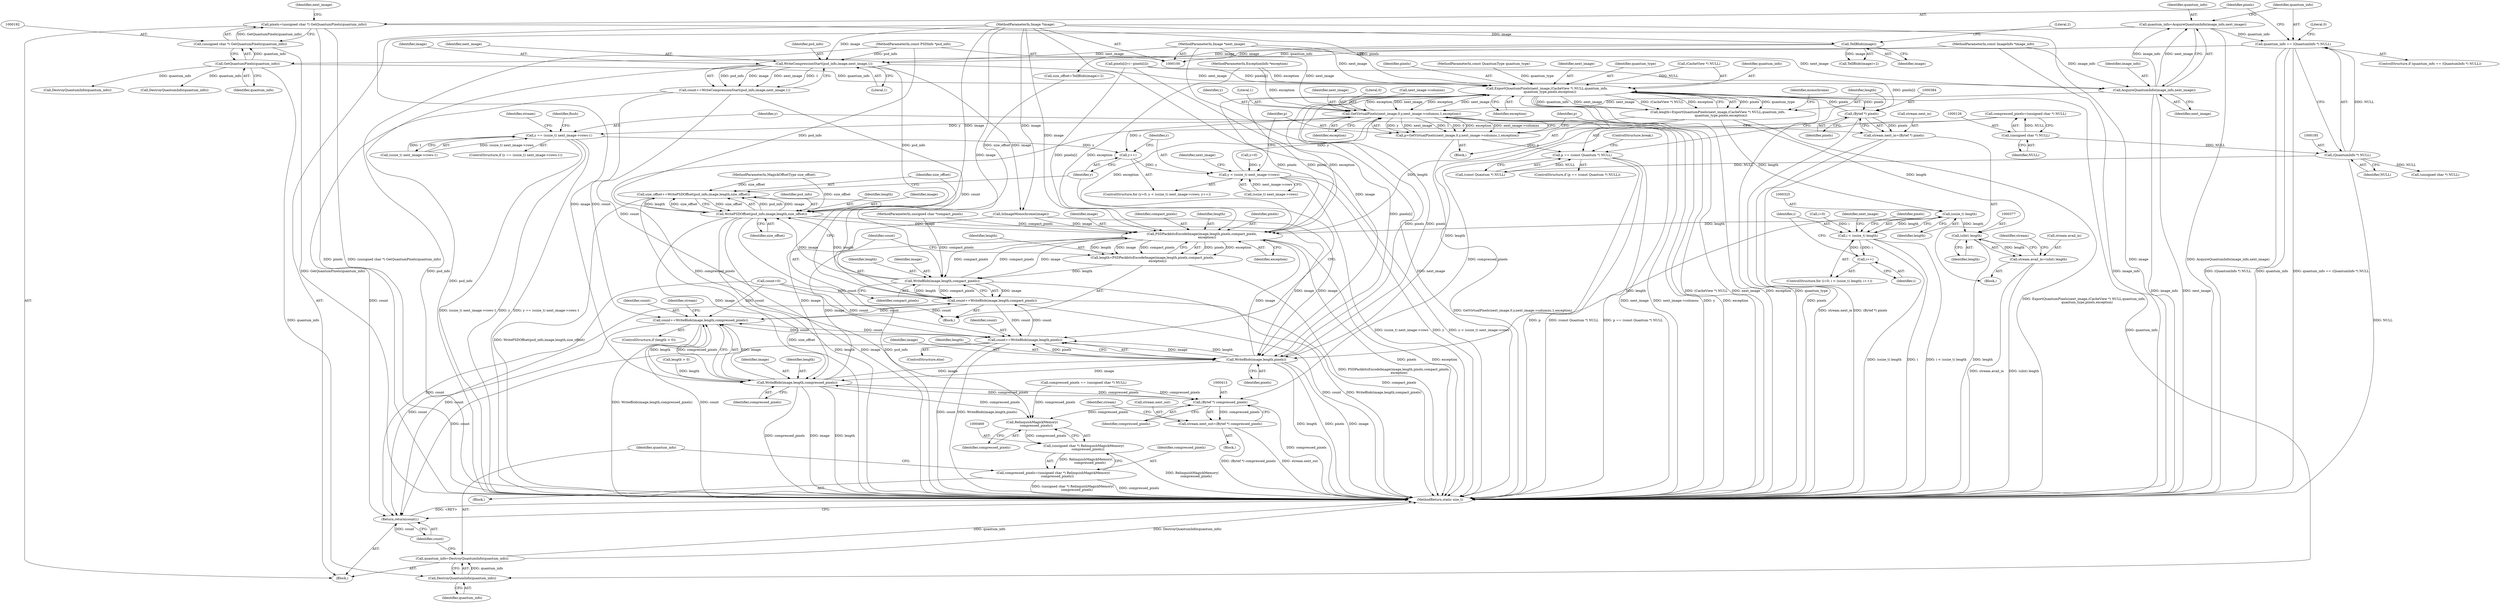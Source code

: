 digraph "0_ImageMagick_91cc3f36f2ccbd485a0456bab9aebe63b635da88@pointer" {
"1000189" [label="(Call,pixels=(unsigned char *) GetQuantumPixels(quantum_info))"];
"1000191" [label="(Call,(unsigned char *) GetQuantumPixels(quantum_info))"];
"1000193" [label="(Call,GetQuantumPixels(quantum_info))"];
"1000182" [label="(Call,quantum_info == (QuantumInfo *) NULL)"];
"1000176" [label="(Call,quantum_info=AcquireQuantumInfo(image_info,next_image))"];
"1000178" [label="(Call,AcquireQuantumInfo(image_info,next_image))"];
"1000102" [label="(MethodParameterIn,const ImageInfo *image_info)"];
"1000147" [label="(Call,WriteCompressionStart(psd_info,image,next_image,1))"];
"1000101" [label="(MethodParameterIn,const PSDInfo *psd_info)"];
"1000142" [label="(Call,TellBlob(image))"];
"1000103" [label="(MethodParameterIn,Image *image)"];
"1000104" [label="(MethodParameterIn,Image *next_image)"];
"1000184" [label="(Call,(QuantumInfo *) NULL)"];
"1000125" [label="(Call,(unsigned char *) NULL)"];
"1000305" [label="(Call,ExportQuantumPixels(next_image,(CacheView *) NULL,quantum_info,\n      quantum_type,pixels,exception))"];
"1000287" [label="(Call,GetVirtualPixels(next_image,0,y,next_image->columns,1,exception))"];
"1000282" [label="(Call,y++)"];
"1000275" [label="(Call,y < (ssize_t) next_image->rows)"];
"1000285" [label="(Call,p=GetVirtualPixels(next_image,0,y,next_image->columns,1,exception))"];
"1000297" [label="(Call,p == (const Quantum *) NULL)"];
"1000387" [label="(Call,y == (ssize_t) next_image->rows-1)"];
"1000303" [label="(Call,length=ExportQuantumPixels(next_image,(CacheView *) NULL,quantum_info,\n      quantum_type,pixels,exception))"];
"1000324" [label="(Call,(ssize_t) length)"];
"1000322" [label="(Call,i < (ssize_t) length)"];
"1000327" [label="(Call,i++)"];
"1000345" [label="(Call,PSDPackbitsEncodeImage(image,length,pixels,compact_pixels,\n          exception))"];
"1000343" [label="(Call,length=PSDPackbitsEncodeImage(image,length,pixels,compact_pixels,\n          exception))"];
"1000353" [label="(Call,WriteBlob(image,length,compact_pixels))"];
"1000351" [label="(Call,count+=WriteBlob(image,length,compact_pixels))"];
"1000436" [label="(Call,count+=WriteBlob(image,length,compressed_pixels))"];
"1000448" [label="(Call,count+=WriteBlob(image,length,pixels))"];
"1000476" [label="(Return,return(count);)"];
"1000359" [label="(Call,WritePSDOffset(psd_info,image,length,size_offset))"];
"1000357" [label="(Call,size_offset+=WritePSDOffset(psd_info,image,length,size_offset))"];
"1000438" [label="(Call,WriteBlob(image,length,compressed_pixels))"];
"1000412" [label="(Call,(Bytef *) compressed_pixels)"];
"1000408" [label="(Call,stream.next_out=(Bytef *) compressed_pixels)"];
"1000470" [label="(Call,RelinquishMagickMemory(\n        compressed_pixels))"];
"1000468" [label="(Call,(unsigned char *) RelinquishMagickMemory(\n        compressed_pixels))"];
"1000466" [label="(Call,compressed_pixels=(unsigned char *) RelinquishMagickMemory(\n        compressed_pixels))"];
"1000450" [label="(Call,WriteBlob(image,length,pixels))"];
"1000376" [label="(Call,(uInt) length)"];
"1000372" [label="(Call,stream.avail_in=(uInt) length)"];
"1000383" [label="(Call,(Bytef *) pixels)"];
"1000379" [label="(Call,stream.next_in=(Bytef *) pixels)"];
"1000474" [label="(Call,DestroyQuantumInfo(quantum_info))"];
"1000472" [label="(Call,quantum_info=DestroyQuantumInfo(quantum_info))"];
"1000283" [label="(Identifier,y)"];
"1000400" [label="(Block,)"];
"1000177" [label="(Identifier,quantum_info)"];
"1000438" [label="(Call,WriteBlob(image,length,compressed_pixels))"];
"1000388" [label="(Identifier,y)"];
"1000385" [label="(Identifier,pixels)"];
"1000359" [label="(Call,WritePSDOffset(psd_info,image,length,size_offset))"];
"1000275" [label="(Call,y < (ssize_t) next_image->rows)"];
"1000277" [label="(Call,(ssize_t) next_image->rows)"];
"1000386" [label="(ControlStructure,if (y == (ssize_t) next_image->rows-1))"];
"1000357" [label="(Call,size_offset+=WritePSDOffset(psd_info,image,length,size_offset))"];
"1000272" [label="(Call,y=0)"];
"1000183" [label="(Identifier,quantum_info)"];
"1000127" [label="(Identifier,NULL)"];
"1000472" [label="(Call,quantum_info=DestroyQuantumInfo(quantum_info))"];
"1000302" [label="(ControlStructure,break;)"];
"1000432" [label="(ControlStructure,if (length > 0))"];
"1000139" [label="(Call,size_offset=TellBlob(image)+2)"];
"1000473" [label="(Identifier,quantum_info)"];
"1000371" [label="(Block,)"];
"1000298" [label="(Identifier,p)"];
"1000362" [label="(Identifier,length)"];
"1000180" [label="(Identifier,next_image)"];
"1000312" [label="(Identifier,pixels)"];
"1000450" [label="(Call,WriteBlob(image,length,pixels))"];
"1000297" [label="(Call,p == (const Quantum *) NULL)"];
"1000109" [label="(MethodParameterIn,ExceptionInfo *exception)"];
"1000188" [label="(Literal,0)"];
"1000355" [label="(Identifier,length)"];
"1000470" [label="(Call,RelinquishMagickMemory(\n        compressed_pixels))"];
"1000179" [label="(Identifier,image_info)"];
"1000322" [label="(Call,i < (ssize_t) length)"];
"1000181" [label="(ControlStructure,if (quantum_info == (QuantumInfo *) NULL))"];
"1000316" [label="(Identifier,monochrome)"];
"1000131" [label="(Call,count=0)"];
"1000339" [label="(Identifier,next_image)"];
"1000460" [label="(Block,)"];
"1000361" [label="(Identifier,image)"];
"1000299" [label="(Call,(const Quantum *) NULL)"];
"1000194" [label="(Identifier,quantum_info)"];
"1000329" [label="(Call,pixels[i]=(~pixels[i]))"];
"1000324" [label="(Call,(ssize_t) length)"];
"1000123" [label="(Call,compressed_pixels=(unsigned char *) NULL)"];
"1000286" [label="(Identifier,p)"];
"1000212" [label="(Call,compressed_pixels == (unsigned char *) NULL)"];
"1000433" [label="(Call,length > 0)"];
"1000381" [label="(Identifier,stream)"];
"1000439" [label="(Identifier,image)"];
"1000191" [label="(Call,(unsigned char *) GetQuantumPixels(quantum_info))"];
"1000198" [label="(Identifier,next_image)"];
"1000105" [label="(MethodParameterIn,const QuantumType quantum_type)"];
"1000327" [label="(Call,i++)"];
"1000419" [label="(Identifier,stream)"];
"1000144" [label="(Literal,2)"];
"1000345" [label="(Call,PSDPackbitsEncodeImage(image,length,pixels,compact_pixels,\n          exception))"];
"1000189" [label="(Call,pixels=(unsigned char *) GetQuantumPixels(quantum_info))"];
"1000376" [label="(Call,(uInt) length)"];
"1000107" [label="(MethodParameterIn,MagickOffsetType size_offset)"];
"1000387" [label="(Call,y == (ssize_t) next_image->rows-1)"];
"1000306" [label="(Identifier,next_image)"];
"1000284" [label="(Block,)"];
"1000326" [label="(Identifier,length)"];
"1000323" [label="(Identifier,i)"];
"1000282" [label="(Call,y++)"];
"1000352" [label="(Identifier,count)"];
"1000437" [label="(Identifier,count)"];
"1000148" [label="(Identifier,psd_info)"];
"1000102" [label="(MethodParameterIn,const ImageInfo *image_info)"];
"1000350" [label="(Identifier,exception)"];
"1000287" [label="(Call,GetVirtualPixels(next_image,0,y,next_image->columns,1,exception))"];
"1000303" [label="(Call,length=ExportQuantumPixels(next_image,(CacheView *) NULL,quantum_info,\n      quantum_type,pixels,exception))"];
"1000412" [label="(Call,(Bytef *) compressed_pixels)"];
"1000448" [label="(Call,count+=WriteBlob(image,length,pixels))"];
"1000305" [label="(Call,ExportQuantumPixels(next_image,(CacheView *) NULL,quantum_info,\n      quantum_type,pixels,exception))"];
"1000474" [label="(Call,DestroyQuantumInfo(quantum_info))"];
"1000444" [label="(Identifier,stream)"];
"1000451" [label="(Identifier,image)"];
"1000104" [label="(MethodParameterIn,Image *next_image)"];
"1000151" [label="(Literal,1)"];
"1000379" [label="(Call,stream.next_in=(Bytef *) pixels)"];
"1000143" [label="(Identifier,image)"];
"1000190" [label="(Identifier,pixels)"];
"1000267" [label="(Call,DestroyQuantumInfo(quantum_info))"];
"1000452" [label="(Identifier,length)"];
"1000440" [label="(Identifier,length)"];
"1000409" [label="(Call,stream.next_out)"];
"1000285" [label="(Call,p=GetVirtualPixels(next_image,0,y,next_image->columns,1,exception))"];
"1000291" [label="(Call,next_image->columns)"];
"1000476" [label="(Return,return(count);)"];
"1000141" [label="(Call,TellBlob(image)+2)"];
"1000186" [label="(Identifier,NULL)"];
"1000184" [label="(Call,(QuantumInfo *) NULL)"];
"1000383" [label="(Call,(Bytef *) pixels)"];
"1000343" [label="(Call,length=PSDPackbitsEncodeImage(image,length,pixels,compact_pixels,\n          exception))"];
"1000342" [label="(Block,)"];
"1000380" [label="(Call,stream.next_in)"];
"1000447" [label="(ControlStructure,else)"];
"1000142" [label="(Call,TellBlob(image))"];
"1000110" [label="(Block,)"];
"1000441" [label="(Identifier,compressed_pixels)"];
"1000344" [label="(Identifier,length)"];
"1000475" [label="(Identifier,quantum_info)"];
"1000468" [label="(Call,(unsigned char *) RelinquishMagickMemory(\n        compressed_pixels))"];
"1000318" [label="(ControlStructure,for (i=0; i < (ssize_t) length; i++))"];
"1000363" [label="(Identifier,size_offset)"];
"1000176" [label="(Call,quantum_info=AcquireQuantumInfo(image_info,next_image))"];
"1000478" [label="(MethodReturn,static size_t)"];
"1000290" [label="(Identifier,y)"];
"1000351" [label="(Call,count+=WriteBlob(image,length,compact_pixels))"];
"1000101" [label="(MethodParameterIn,const PSDInfo *psd_info)"];
"1000346" [label="(Identifier,image)"];
"1000271" [label="(ControlStructure,for (y=0; y < (ssize_t) next_image->rows; y++))"];
"1000149" [label="(Identifier,image)"];
"1000349" [label="(Identifier,compact_pixels)"];
"1000304" [label="(Identifier,length)"];
"1000467" [label="(Identifier,compressed_pixels)"];
"1000147" [label="(Call,WriteCompressionStart(psd_info,image,next_image,1))"];
"1000193" [label="(Call,GetQuantumPixels(quantum_info))"];
"1000449" [label="(Identifier,count)"];
"1000471" [label="(Identifier,compressed_pixels)"];
"1000276" [label="(Identifier,y)"];
"1000347" [label="(Identifier,length)"];
"1000414" [label="(Identifier,compressed_pixels)"];
"1000294" [label="(Literal,1)"];
"1000288" [label="(Identifier,next_image)"];
"1000289" [label="(Literal,0)"];
"1000378" [label="(Identifier,length)"];
"1000477" [label="(Identifier,count)"];
"1000348" [label="(Identifier,pixels)"];
"1000372" [label="(Call,stream.avail_in=(uInt) length)"];
"1000220" [label="(Call,DestroyQuantumInfo(quantum_info))"];
"1000150" [label="(Identifier,next_image)"];
"1000436" [label="(Call,count+=WriteBlob(image,length,compressed_pixels))"];
"1000313" [label="(Identifier,exception)"];
"1000389" [label="(Call,(ssize_t) next_image->rows-1)"];
"1000295" [label="(Identifier,exception)"];
"1000296" [label="(ControlStructure,if (p == (const Quantum *) NULL))"];
"1000125" [label="(Call,(unsigned char *) NULL)"];
"1000354" [label="(Identifier,image)"];
"1000182" [label="(Call,quantum_info == (QuantumInfo *) NULL)"];
"1000453" [label="(Identifier,pixels)"];
"1000145" [label="(Call,count+=WriteCompressionStart(psd_info,image,next_image,1))"];
"1000408" [label="(Call,stream.next_out=(Bytef *) compressed_pixels)"];
"1000214" [label="(Call,(unsigned char *) NULL)"];
"1000311" [label="(Identifier,quantum_type)"];
"1000178" [label="(Call,AcquireQuantumInfo(image_info,next_image))"];
"1000457" [label="(Identifier,next_image)"];
"1000397" [label="(Identifier,flush)"];
"1000328" [label="(Identifier,i)"];
"1000466" [label="(Call,compressed_pixels=(unsigned char *) RelinquishMagickMemory(\n        compressed_pixels))"];
"1000103" [label="(MethodParameterIn,Image *image)"];
"1000106" [label="(MethodParameterIn,unsigned char *compact_pixels)"];
"1000356" [label="(Identifier,compact_pixels)"];
"1000358" [label="(Identifier,size_offset)"];
"1000373" [label="(Call,stream.avail_in)"];
"1000331" [label="(Identifier,pixels)"];
"1000319" [label="(Call,i=0)"];
"1000360" [label="(Identifier,psd_info)"];
"1000353" [label="(Call,WriteBlob(image,length,compact_pixels))"];
"1000307" [label="(Call,(CacheView *) NULL)"];
"1000167" [label="(Call,IsImageMonochrome(image))"];
"1000403" [label="(Identifier,stream)"];
"1000310" [label="(Identifier,quantum_info)"];
"1000189" -> "1000110"  [label="AST: "];
"1000189" -> "1000191"  [label="CFG: "];
"1000190" -> "1000189"  [label="AST: "];
"1000191" -> "1000189"  [label="AST: "];
"1000198" -> "1000189"  [label="CFG: "];
"1000189" -> "1000478"  [label="DDG: pixels"];
"1000189" -> "1000478"  [label="DDG: (unsigned char *) GetQuantumPixels(quantum_info)"];
"1000191" -> "1000189"  [label="DDG: GetQuantumPixels(quantum_info)"];
"1000189" -> "1000305"  [label="DDG: pixels"];
"1000191" -> "1000193"  [label="CFG: "];
"1000192" -> "1000191"  [label="AST: "];
"1000193" -> "1000191"  [label="AST: "];
"1000191" -> "1000478"  [label="DDG: GetQuantumPixels(quantum_info)"];
"1000193" -> "1000191"  [label="DDG: quantum_info"];
"1000193" -> "1000194"  [label="CFG: "];
"1000194" -> "1000193"  [label="AST: "];
"1000182" -> "1000193"  [label="DDG: quantum_info"];
"1000193" -> "1000220"  [label="DDG: quantum_info"];
"1000193" -> "1000267"  [label="DDG: quantum_info"];
"1000193" -> "1000305"  [label="DDG: quantum_info"];
"1000193" -> "1000474"  [label="DDG: quantum_info"];
"1000182" -> "1000181"  [label="AST: "];
"1000182" -> "1000184"  [label="CFG: "];
"1000183" -> "1000182"  [label="AST: "];
"1000184" -> "1000182"  [label="AST: "];
"1000188" -> "1000182"  [label="CFG: "];
"1000190" -> "1000182"  [label="CFG: "];
"1000182" -> "1000478"  [label="DDG: quantum_info == (QuantumInfo *) NULL"];
"1000182" -> "1000478"  [label="DDG: (QuantumInfo *) NULL"];
"1000182" -> "1000478"  [label="DDG: quantum_info"];
"1000176" -> "1000182"  [label="DDG: quantum_info"];
"1000184" -> "1000182"  [label="DDG: NULL"];
"1000176" -> "1000110"  [label="AST: "];
"1000176" -> "1000178"  [label="CFG: "];
"1000177" -> "1000176"  [label="AST: "];
"1000178" -> "1000176"  [label="AST: "];
"1000183" -> "1000176"  [label="CFG: "];
"1000176" -> "1000478"  [label="DDG: AcquireQuantumInfo(image_info,next_image)"];
"1000178" -> "1000176"  [label="DDG: image_info"];
"1000178" -> "1000176"  [label="DDG: next_image"];
"1000178" -> "1000180"  [label="CFG: "];
"1000179" -> "1000178"  [label="AST: "];
"1000180" -> "1000178"  [label="AST: "];
"1000178" -> "1000478"  [label="DDG: image_info"];
"1000178" -> "1000478"  [label="DDG: next_image"];
"1000102" -> "1000178"  [label="DDG: image_info"];
"1000147" -> "1000178"  [label="DDG: next_image"];
"1000104" -> "1000178"  [label="DDG: next_image"];
"1000178" -> "1000287"  [label="DDG: next_image"];
"1000102" -> "1000100"  [label="AST: "];
"1000102" -> "1000478"  [label="DDG: image_info"];
"1000147" -> "1000145"  [label="AST: "];
"1000147" -> "1000151"  [label="CFG: "];
"1000148" -> "1000147"  [label="AST: "];
"1000149" -> "1000147"  [label="AST: "];
"1000150" -> "1000147"  [label="AST: "];
"1000151" -> "1000147"  [label="AST: "];
"1000145" -> "1000147"  [label="CFG: "];
"1000147" -> "1000478"  [label="DDG: psd_info"];
"1000147" -> "1000145"  [label="DDG: psd_info"];
"1000147" -> "1000145"  [label="DDG: image"];
"1000147" -> "1000145"  [label="DDG: next_image"];
"1000147" -> "1000145"  [label="DDG: 1"];
"1000101" -> "1000147"  [label="DDG: psd_info"];
"1000142" -> "1000147"  [label="DDG: image"];
"1000103" -> "1000147"  [label="DDG: image"];
"1000104" -> "1000147"  [label="DDG: next_image"];
"1000147" -> "1000167"  [label="DDG: image"];
"1000147" -> "1000359"  [label="DDG: psd_info"];
"1000101" -> "1000100"  [label="AST: "];
"1000101" -> "1000478"  [label="DDG: psd_info"];
"1000101" -> "1000359"  [label="DDG: psd_info"];
"1000142" -> "1000141"  [label="AST: "];
"1000142" -> "1000143"  [label="CFG: "];
"1000143" -> "1000142"  [label="AST: "];
"1000144" -> "1000142"  [label="CFG: "];
"1000142" -> "1000139"  [label="DDG: image"];
"1000142" -> "1000141"  [label="DDG: image"];
"1000103" -> "1000142"  [label="DDG: image"];
"1000103" -> "1000100"  [label="AST: "];
"1000103" -> "1000478"  [label="DDG: image"];
"1000103" -> "1000167"  [label="DDG: image"];
"1000103" -> "1000345"  [label="DDG: image"];
"1000103" -> "1000353"  [label="DDG: image"];
"1000103" -> "1000359"  [label="DDG: image"];
"1000103" -> "1000438"  [label="DDG: image"];
"1000103" -> "1000450"  [label="DDG: image"];
"1000104" -> "1000100"  [label="AST: "];
"1000104" -> "1000478"  [label="DDG: next_image"];
"1000104" -> "1000287"  [label="DDG: next_image"];
"1000104" -> "1000305"  [label="DDG: next_image"];
"1000184" -> "1000186"  [label="CFG: "];
"1000185" -> "1000184"  [label="AST: "];
"1000186" -> "1000184"  [label="AST: "];
"1000184" -> "1000478"  [label="DDG: NULL"];
"1000125" -> "1000184"  [label="DDG: NULL"];
"1000184" -> "1000214"  [label="DDG: NULL"];
"1000184" -> "1000299"  [label="DDG: NULL"];
"1000125" -> "1000123"  [label="AST: "];
"1000125" -> "1000127"  [label="CFG: "];
"1000126" -> "1000125"  [label="AST: "];
"1000127" -> "1000125"  [label="AST: "];
"1000123" -> "1000125"  [label="CFG: "];
"1000125" -> "1000123"  [label="DDG: NULL"];
"1000305" -> "1000303"  [label="AST: "];
"1000305" -> "1000313"  [label="CFG: "];
"1000306" -> "1000305"  [label="AST: "];
"1000307" -> "1000305"  [label="AST: "];
"1000310" -> "1000305"  [label="AST: "];
"1000311" -> "1000305"  [label="AST: "];
"1000312" -> "1000305"  [label="AST: "];
"1000313" -> "1000305"  [label="AST: "];
"1000303" -> "1000305"  [label="CFG: "];
"1000305" -> "1000478"  [label="DDG: exception"];
"1000305" -> "1000478"  [label="DDG: quantum_type"];
"1000305" -> "1000478"  [label="DDG: (CacheView *) NULL"];
"1000305" -> "1000478"  [label="DDG: next_image"];
"1000305" -> "1000287"  [label="DDG: next_image"];
"1000305" -> "1000287"  [label="DDG: exception"];
"1000305" -> "1000303"  [label="DDG: pixels"];
"1000305" -> "1000303"  [label="DDG: quantum_type"];
"1000305" -> "1000303"  [label="DDG: quantum_info"];
"1000305" -> "1000303"  [label="DDG: next_image"];
"1000305" -> "1000303"  [label="DDG: (CacheView *) NULL"];
"1000305" -> "1000303"  [label="DDG: exception"];
"1000287" -> "1000305"  [label="DDG: next_image"];
"1000287" -> "1000305"  [label="DDG: exception"];
"1000307" -> "1000305"  [label="DDG: NULL"];
"1000105" -> "1000305"  [label="DDG: quantum_type"];
"1000345" -> "1000305"  [label="DDG: pixels"];
"1000329" -> "1000305"  [label="DDG: pixels[i]"];
"1000450" -> "1000305"  [label="DDG: pixels"];
"1000383" -> "1000305"  [label="DDG: pixels"];
"1000109" -> "1000305"  [label="DDG: exception"];
"1000305" -> "1000345"  [label="DDG: pixels"];
"1000305" -> "1000345"  [label="DDG: exception"];
"1000305" -> "1000383"  [label="DDG: pixels"];
"1000305" -> "1000450"  [label="DDG: pixels"];
"1000305" -> "1000474"  [label="DDG: quantum_info"];
"1000287" -> "1000285"  [label="AST: "];
"1000287" -> "1000295"  [label="CFG: "];
"1000288" -> "1000287"  [label="AST: "];
"1000289" -> "1000287"  [label="AST: "];
"1000290" -> "1000287"  [label="AST: "];
"1000291" -> "1000287"  [label="AST: "];
"1000294" -> "1000287"  [label="AST: "];
"1000295" -> "1000287"  [label="AST: "];
"1000285" -> "1000287"  [label="CFG: "];
"1000287" -> "1000478"  [label="DDG: next_image->columns"];
"1000287" -> "1000478"  [label="DDG: y"];
"1000287" -> "1000478"  [label="DDG: exception"];
"1000287" -> "1000478"  [label="DDG: next_image"];
"1000287" -> "1000282"  [label="DDG: y"];
"1000287" -> "1000285"  [label="DDG: y"];
"1000287" -> "1000285"  [label="DDG: next_image"];
"1000287" -> "1000285"  [label="DDG: 1"];
"1000287" -> "1000285"  [label="DDG: 0"];
"1000287" -> "1000285"  [label="DDG: exception"];
"1000287" -> "1000285"  [label="DDG: next_image->columns"];
"1000275" -> "1000287"  [label="DDG: y"];
"1000345" -> "1000287"  [label="DDG: exception"];
"1000109" -> "1000287"  [label="DDG: exception"];
"1000287" -> "1000387"  [label="DDG: y"];
"1000282" -> "1000271"  [label="AST: "];
"1000282" -> "1000283"  [label="CFG: "];
"1000283" -> "1000282"  [label="AST: "];
"1000276" -> "1000282"  [label="CFG: "];
"1000282" -> "1000275"  [label="DDG: y"];
"1000387" -> "1000282"  [label="DDG: y"];
"1000275" -> "1000271"  [label="AST: "];
"1000275" -> "1000277"  [label="CFG: "];
"1000276" -> "1000275"  [label="AST: "];
"1000277" -> "1000275"  [label="AST: "];
"1000286" -> "1000275"  [label="CFG: "];
"1000457" -> "1000275"  [label="CFG: "];
"1000275" -> "1000478"  [label="DDG: y < (ssize_t) next_image->rows"];
"1000275" -> "1000478"  [label="DDG: y"];
"1000275" -> "1000478"  [label="DDG: (ssize_t) next_image->rows"];
"1000272" -> "1000275"  [label="DDG: y"];
"1000277" -> "1000275"  [label="DDG: next_image->rows"];
"1000285" -> "1000284"  [label="AST: "];
"1000286" -> "1000285"  [label="AST: "];
"1000298" -> "1000285"  [label="CFG: "];
"1000285" -> "1000478"  [label="DDG: GetVirtualPixels(next_image,0,y,next_image->columns,1,exception)"];
"1000285" -> "1000297"  [label="DDG: p"];
"1000297" -> "1000296"  [label="AST: "];
"1000297" -> "1000299"  [label="CFG: "];
"1000298" -> "1000297"  [label="AST: "];
"1000299" -> "1000297"  [label="AST: "];
"1000302" -> "1000297"  [label="CFG: "];
"1000304" -> "1000297"  [label="CFG: "];
"1000297" -> "1000478"  [label="DDG: p"];
"1000297" -> "1000478"  [label="DDG: (const Quantum *) NULL"];
"1000297" -> "1000478"  [label="DDG: p == (const Quantum *) NULL"];
"1000299" -> "1000297"  [label="DDG: NULL"];
"1000387" -> "1000386"  [label="AST: "];
"1000387" -> "1000389"  [label="CFG: "];
"1000388" -> "1000387"  [label="AST: "];
"1000389" -> "1000387"  [label="AST: "];
"1000397" -> "1000387"  [label="CFG: "];
"1000403" -> "1000387"  [label="CFG: "];
"1000387" -> "1000478"  [label="DDG: (ssize_t) next_image->rows-1"];
"1000387" -> "1000478"  [label="DDG: y"];
"1000387" -> "1000478"  [label="DDG: y == (ssize_t) next_image->rows-1"];
"1000389" -> "1000387"  [label="DDG: (ssize_t) next_image->rows"];
"1000389" -> "1000387"  [label="DDG: 1"];
"1000303" -> "1000284"  [label="AST: "];
"1000304" -> "1000303"  [label="AST: "];
"1000316" -> "1000303"  [label="CFG: "];
"1000303" -> "1000478"  [label="DDG: ExportQuantumPixels(next_image,(CacheView *) NULL,quantum_info,\n      quantum_type,pixels,exception)"];
"1000303" -> "1000324"  [label="DDG: length"];
"1000303" -> "1000345"  [label="DDG: length"];
"1000303" -> "1000376"  [label="DDG: length"];
"1000303" -> "1000450"  [label="DDG: length"];
"1000324" -> "1000322"  [label="AST: "];
"1000324" -> "1000326"  [label="CFG: "];
"1000325" -> "1000324"  [label="AST: "];
"1000326" -> "1000324"  [label="AST: "];
"1000322" -> "1000324"  [label="CFG: "];
"1000324" -> "1000322"  [label="DDG: length"];
"1000324" -> "1000345"  [label="DDG: length"];
"1000324" -> "1000376"  [label="DDG: length"];
"1000324" -> "1000450"  [label="DDG: length"];
"1000322" -> "1000318"  [label="AST: "];
"1000323" -> "1000322"  [label="AST: "];
"1000331" -> "1000322"  [label="CFG: "];
"1000339" -> "1000322"  [label="CFG: "];
"1000322" -> "1000478"  [label="DDG: (ssize_t) length"];
"1000322" -> "1000478"  [label="DDG: i < (ssize_t) length"];
"1000322" -> "1000478"  [label="DDG: i"];
"1000327" -> "1000322"  [label="DDG: i"];
"1000319" -> "1000322"  [label="DDG: i"];
"1000322" -> "1000327"  [label="DDG: i"];
"1000327" -> "1000318"  [label="AST: "];
"1000327" -> "1000328"  [label="CFG: "];
"1000328" -> "1000327"  [label="AST: "];
"1000323" -> "1000327"  [label="CFG: "];
"1000345" -> "1000343"  [label="AST: "];
"1000345" -> "1000350"  [label="CFG: "];
"1000346" -> "1000345"  [label="AST: "];
"1000347" -> "1000345"  [label="AST: "];
"1000348" -> "1000345"  [label="AST: "];
"1000349" -> "1000345"  [label="AST: "];
"1000350" -> "1000345"  [label="AST: "];
"1000343" -> "1000345"  [label="CFG: "];
"1000345" -> "1000478"  [label="DDG: pixels"];
"1000345" -> "1000478"  [label="DDG: exception"];
"1000345" -> "1000343"  [label="DDG: pixels"];
"1000345" -> "1000343"  [label="DDG: exception"];
"1000345" -> "1000343"  [label="DDG: length"];
"1000345" -> "1000343"  [label="DDG: image"];
"1000345" -> "1000343"  [label="DDG: compact_pixels"];
"1000167" -> "1000345"  [label="DDG: image"];
"1000359" -> "1000345"  [label="DDG: image"];
"1000450" -> "1000345"  [label="DDG: image"];
"1000438" -> "1000345"  [label="DDG: image"];
"1000329" -> "1000345"  [label="DDG: pixels[i]"];
"1000353" -> "1000345"  [label="DDG: compact_pixels"];
"1000106" -> "1000345"  [label="DDG: compact_pixels"];
"1000109" -> "1000345"  [label="DDG: exception"];
"1000345" -> "1000353"  [label="DDG: image"];
"1000345" -> "1000353"  [label="DDG: compact_pixels"];
"1000343" -> "1000342"  [label="AST: "];
"1000344" -> "1000343"  [label="AST: "];
"1000352" -> "1000343"  [label="CFG: "];
"1000343" -> "1000478"  [label="DDG: PSDPackbitsEncodeImage(image,length,pixels,compact_pixels,\n          exception)"];
"1000343" -> "1000353"  [label="DDG: length"];
"1000353" -> "1000351"  [label="AST: "];
"1000353" -> "1000356"  [label="CFG: "];
"1000354" -> "1000353"  [label="AST: "];
"1000355" -> "1000353"  [label="AST: "];
"1000356" -> "1000353"  [label="AST: "];
"1000351" -> "1000353"  [label="CFG: "];
"1000353" -> "1000478"  [label="DDG: compact_pixels"];
"1000353" -> "1000351"  [label="DDG: image"];
"1000353" -> "1000351"  [label="DDG: length"];
"1000353" -> "1000351"  [label="DDG: compact_pixels"];
"1000106" -> "1000353"  [label="DDG: compact_pixels"];
"1000353" -> "1000359"  [label="DDG: image"];
"1000353" -> "1000359"  [label="DDG: length"];
"1000351" -> "1000342"  [label="AST: "];
"1000352" -> "1000351"  [label="AST: "];
"1000358" -> "1000351"  [label="CFG: "];
"1000351" -> "1000478"  [label="DDG: WriteBlob(image,length,compact_pixels)"];
"1000351" -> "1000478"  [label="DDG: count"];
"1000436" -> "1000351"  [label="DDG: count"];
"1000131" -> "1000351"  [label="DDG: count"];
"1000448" -> "1000351"  [label="DDG: count"];
"1000145" -> "1000351"  [label="DDG: count"];
"1000351" -> "1000436"  [label="DDG: count"];
"1000351" -> "1000448"  [label="DDG: count"];
"1000351" -> "1000476"  [label="DDG: count"];
"1000436" -> "1000432"  [label="AST: "];
"1000436" -> "1000438"  [label="CFG: "];
"1000437" -> "1000436"  [label="AST: "];
"1000438" -> "1000436"  [label="AST: "];
"1000444" -> "1000436"  [label="CFG: "];
"1000436" -> "1000478"  [label="DDG: count"];
"1000436" -> "1000478"  [label="DDG: WriteBlob(image,length,compressed_pixels)"];
"1000438" -> "1000436"  [label="DDG: image"];
"1000438" -> "1000436"  [label="DDG: length"];
"1000438" -> "1000436"  [label="DDG: compressed_pixels"];
"1000131" -> "1000436"  [label="DDG: count"];
"1000448" -> "1000436"  [label="DDG: count"];
"1000145" -> "1000436"  [label="DDG: count"];
"1000436" -> "1000448"  [label="DDG: count"];
"1000436" -> "1000476"  [label="DDG: count"];
"1000448" -> "1000447"  [label="AST: "];
"1000448" -> "1000450"  [label="CFG: "];
"1000449" -> "1000448"  [label="AST: "];
"1000450" -> "1000448"  [label="AST: "];
"1000283" -> "1000448"  [label="CFG: "];
"1000448" -> "1000478"  [label="DDG: WriteBlob(image,length,pixels)"];
"1000448" -> "1000478"  [label="DDG: count"];
"1000450" -> "1000448"  [label="DDG: image"];
"1000450" -> "1000448"  [label="DDG: length"];
"1000450" -> "1000448"  [label="DDG: pixels"];
"1000131" -> "1000448"  [label="DDG: count"];
"1000145" -> "1000448"  [label="DDG: count"];
"1000448" -> "1000476"  [label="DDG: count"];
"1000476" -> "1000110"  [label="AST: "];
"1000476" -> "1000477"  [label="CFG: "];
"1000477" -> "1000476"  [label="AST: "];
"1000478" -> "1000476"  [label="CFG: "];
"1000476" -> "1000478"  [label="DDG: <RET>"];
"1000477" -> "1000476"  [label="DDG: count"];
"1000131" -> "1000476"  [label="DDG: count"];
"1000145" -> "1000476"  [label="DDG: count"];
"1000359" -> "1000357"  [label="AST: "];
"1000359" -> "1000363"  [label="CFG: "];
"1000360" -> "1000359"  [label="AST: "];
"1000361" -> "1000359"  [label="AST: "];
"1000362" -> "1000359"  [label="AST: "];
"1000363" -> "1000359"  [label="AST: "];
"1000357" -> "1000359"  [label="CFG: "];
"1000359" -> "1000478"  [label="DDG: image"];
"1000359" -> "1000478"  [label="DDG: psd_info"];
"1000359" -> "1000478"  [label="DDG: length"];
"1000359" -> "1000357"  [label="DDG: psd_info"];
"1000359" -> "1000357"  [label="DDG: image"];
"1000359" -> "1000357"  [label="DDG: length"];
"1000359" -> "1000357"  [label="DDG: size_offset"];
"1000139" -> "1000359"  [label="DDG: size_offset"];
"1000357" -> "1000359"  [label="DDG: size_offset"];
"1000107" -> "1000359"  [label="DDG: size_offset"];
"1000359" -> "1000438"  [label="DDG: image"];
"1000359" -> "1000450"  [label="DDG: image"];
"1000357" -> "1000342"  [label="AST: "];
"1000358" -> "1000357"  [label="AST: "];
"1000283" -> "1000357"  [label="CFG: "];
"1000357" -> "1000478"  [label="DDG: size_offset"];
"1000357" -> "1000478"  [label="DDG: WritePSDOffset(psd_info,image,length,size_offset)"];
"1000107" -> "1000357"  [label="DDG: size_offset"];
"1000438" -> "1000441"  [label="CFG: "];
"1000439" -> "1000438"  [label="AST: "];
"1000440" -> "1000438"  [label="AST: "];
"1000441" -> "1000438"  [label="AST: "];
"1000438" -> "1000478"  [label="DDG: length"];
"1000438" -> "1000478"  [label="DDG: compressed_pixels"];
"1000438" -> "1000478"  [label="DDG: image"];
"1000438" -> "1000412"  [label="DDG: compressed_pixels"];
"1000167" -> "1000438"  [label="DDG: image"];
"1000450" -> "1000438"  [label="DDG: image"];
"1000433" -> "1000438"  [label="DDG: length"];
"1000412" -> "1000438"  [label="DDG: compressed_pixels"];
"1000438" -> "1000450"  [label="DDG: image"];
"1000438" -> "1000470"  [label="DDG: compressed_pixels"];
"1000412" -> "1000408"  [label="AST: "];
"1000412" -> "1000414"  [label="CFG: "];
"1000413" -> "1000412"  [label="AST: "];
"1000414" -> "1000412"  [label="AST: "];
"1000408" -> "1000412"  [label="CFG: "];
"1000412" -> "1000478"  [label="DDG: compressed_pixels"];
"1000412" -> "1000408"  [label="DDG: compressed_pixels"];
"1000212" -> "1000412"  [label="DDG: compressed_pixels"];
"1000123" -> "1000412"  [label="DDG: compressed_pixels"];
"1000412" -> "1000470"  [label="DDG: compressed_pixels"];
"1000408" -> "1000400"  [label="AST: "];
"1000409" -> "1000408"  [label="AST: "];
"1000419" -> "1000408"  [label="CFG: "];
"1000408" -> "1000478"  [label="DDG: stream.next_out"];
"1000408" -> "1000478"  [label="DDG: (Bytef *) compressed_pixels"];
"1000470" -> "1000468"  [label="AST: "];
"1000470" -> "1000471"  [label="CFG: "];
"1000471" -> "1000470"  [label="AST: "];
"1000468" -> "1000470"  [label="CFG: "];
"1000470" -> "1000468"  [label="DDG: compressed_pixels"];
"1000212" -> "1000470"  [label="DDG: compressed_pixels"];
"1000123" -> "1000470"  [label="DDG: compressed_pixels"];
"1000468" -> "1000466"  [label="AST: "];
"1000469" -> "1000468"  [label="AST: "];
"1000466" -> "1000468"  [label="CFG: "];
"1000468" -> "1000478"  [label="DDG: RelinquishMagickMemory(\n        compressed_pixels)"];
"1000468" -> "1000466"  [label="DDG: RelinquishMagickMemory(\n        compressed_pixels)"];
"1000466" -> "1000460"  [label="AST: "];
"1000467" -> "1000466"  [label="AST: "];
"1000473" -> "1000466"  [label="CFG: "];
"1000466" -> "1000478"  [label="DDG: (unsigned char *) RelinquishMagickMemory(\n        compressed_pixels)"];
"1000466" -> "1000478"  [label="DDG: compressed_pixels"];
"1000450" -> "1000453"  [label="CFG: "];
"1000451" -> "1000450"  [label="AST: "];
"1000452" -> "1000450"  [label="AST: "];
"1000453" -> "1000450"  [label="AST: "];
"1000450" -> "1000478"  [label="DDG: length"];
"1000450" -> "1000478"  [label="DDG: pixels"];
"1000450" -> "1000478"  [label="DDG: image"];
"1000167" -> "1000450"  [label="DDG: image"];
"1000329" -> "1000450"  [label="DDG: pixels[i]"];
"1000376" -> "1000372"  [label="AST: "];
"1000376" -> "1000378"  [label="CFG: "];
"1000377" -> "1000376"  [label="AST: "];
"1000378" -> "1000376"  [label="AST: "];
"1000372" -> "1000376"  [label="CFG: "];
"1000376" -> "1000478"  [label="DDG: length"];
"1000376" -> "1000372"  [label="DDG: length"];
"1000372" -> "1000371"  [label="AST: "];
"1000373" -> "1000372"  [label="AST: "];
"1000381" -> "1000372"  [label="CFG: "];
"1000372" -> "1000478"  [label="DDG: (uInt) length"];
"1000372" -> "1000478"  [label="DDG: stream.avail_in"];
"1000383" -> "1000379"  [label="AST: "];
"1000383" -> "1000385"  [label="CFG: "];
"1000384" -> "1000383"  [label="AST: "];
"1000385" -> "1000383"  [label="AST: "];
"1000379" -> "1000383"  [label="CFG: "];
"1000383" -> "1000478"  [label="DDG: pixels"];
"1000383" -> "1000379"  [label="DDG: pixels"];
"1000329" -> "1000383"  [label="DDG: pixels[i]"];
"1000379" -> "1000371"  [label="AST: "];
"1000380" -> "1000379"  [label="AST: "];
"1000388" -> "1000379"  [label="CFG: "];
"1000379" -> "1000478"  [label="DDG: (Bytef *) pixels"];
"1000379" -> "1000478"  [label="DDG: stream.next_in"];
"1000474" -> "1000472"  [label="AST: "];
"1000474" -> "1000475"  [label="CFG: "];
"1000475" -> "1000474"  [label="AST: "];
"1000472" -> "1000474"  [label="CFG: "];
"1000474" -> "1000472"  [label="DDG: quantum_info"];
"1000472" -> "1000110"  [label="AST: "];
"1000473" -> "1000472"  [label="AST: "];
"1000477" -> "1000472"  [label="CFG: "];
"1000472" -> "1000478"  [label="DDG: DestroyQuantumInfo(quantum_info)"];
"1000472" -> "1000478"  [label="DDG: quantum_info"];
}
